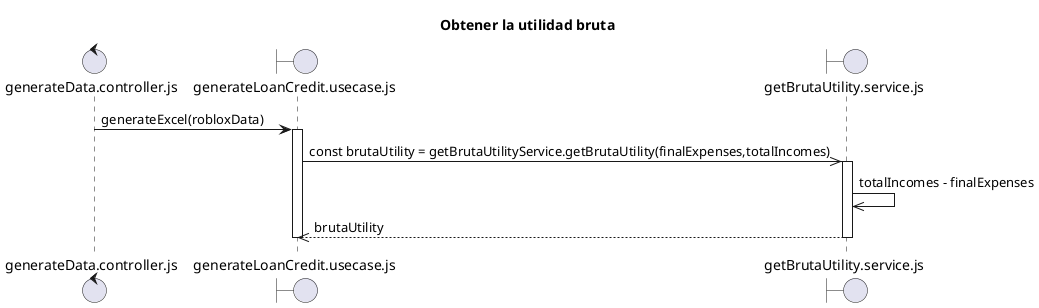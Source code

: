@startuml ObtenerLaUtilidadBruta.plantuml
title "Obtener la utilidad bruta"

control "generateData.controller.js" as C
boundary "generateLoanCredit.usecase.js" as UC
boundary "getBrutaUtility.service.js" as SBU

C -> UC: generateExcel(robloxData)
activate UC

UC ->> SBU: const brutaUtility = getBrutaUtilityService.getBrutaUtility(finalExpenses,totalIncomes)
activate SBU
SBU ->> SBU: totalIncomes - finalExpenses
SBU -->> UC: brutaUtility
deactivate SBU


deactivate UC

@enduml